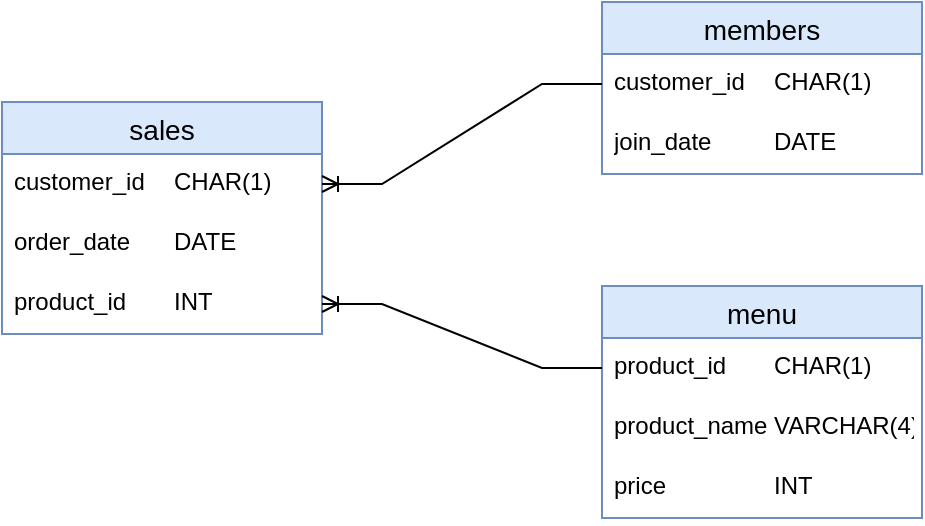 <mxfile version="24.7.6">
  <diagram name="Page-1" id="jC7hPwBcR8lMn3m0bxSO">
    <mxGraphModel dx="1318" dy="1049" grid="1" gridSize="10" guides="1" tooltips="1" connect="1" arrows="1" fold="1" page="1" pageScale="1" pageWidth="850" pageHeight="1100" math="0" shadow="0">
      <root>
        <mxCell id="0" />
        <mxCell id="1" parent="0" />
        <mxCell id="yhAMXMJKo-buxk3lqpgF-15" value="sales" style="swimlane;fontStyle=0;childLayout=stackLayout;horizontal=1;startSize=26;horizontalStack=0;resizeParent=1;resizeParentMax=0;resizeLast=0;collapsible=1;marginBottom=0;align=center;fontSize=14;fillColor=#dae8fc;strokeColor=#6c8ebf;" vertex="1" parent="1">
          <mxGeometry x="30" y="400" width="160" height="116" as="geometry" />
        </mxCell>
        <mxCell id="yhAMXMJKo-buxk3lqpgF-16" value="customer_id&lt;span style=&quot;white-space: pre;&quot;&gt;&#x9;&lt;/span&gt;CHAR(1)" style="text;strokeColor=none;fillColor=none;spacingLeft=4;spacingRight=4;overflow=hidden;rotatable=0;points=[[0,0.5],[1,0.5]];portConstraint=eastwest;fontSize=12;whiteSpace=wrap;html=1;" vertex="1" parent="yhAMXMJKo-buxk3lqpgF-15">
          <mxGeometry y="26" width="160" height="30" as="geometry" />
        </mxCell>
        <mxCell id="yhAMXMJKo-buxk3lqpgF-17" value="order_date&lt;span style=&quot;white-space: pre;&quot;&gt;&#x9;&lt;/span&gt;DATE" style="text;strokeColor=none;fillColor=none;spacingLeft=4;spacingRight=4;overflow=hidden;rotatable=0;points=[[0,0.5],[1,0.5]];portConstraint=eastwest;fontSize=12;whiteSpace=wrap;html=1;" vertex="1" parent="yhAMXMJKo-buxk3lqpgF-15">
          <mxGeometry y="56" width="160" height="30" as="geometry" />
        </mxCell>
        <mxCell id="yhAMXMJKo-buxk3lqpgF-18" value="product_id&lt;span style=&quot;white-space: pre;&quot;&gt;&#x9;&lt;/span&gt;INT" style="text;strokeColor=none;fillColor=none;spacingLeft=4;spacingRight=4;overflow=hidden;rotatable=0;points=[[0,0.5],[1,0.5]];portConstraint=eastwest;fontSize=12;whiteSpace=wrap;html=1;" vertex="1" parent="yhAMXMJKo-buxk3lqpgF-15">
          <mxGeometry y="86" width="160" height="30" as="geometry" />
        </mxCell>
        <mxCell id="yhAMXMJKo-buxk3lqpgF-19" value="menu" style="swimlane;fontStyle=0;childLayout=stackLayout;horizontal=1;startSize=26;horizontalStack=0;resizeParent=1;resizeParentMax=0;resizeLast=0;collapsible=1;marginBottom=0;align=center;fontSize=14;fillColor=#dae8fc;strokeColor=#6c8ebf;" vertex="1" parent="1">
          <mxGeometry x="330" y="492" width="160" height="116" as="geometry" />
        </mxCell>
        <mxCell id="yhAMXMJKo-buxk3lqpgF-20" value="product_id&lt;span style=&quot;white-space: pre;&quot;&gt;&#x9;&lt;/span&gt;CHAR(1)" style="text;strokeColor=none;fillColor=none;spacingLeft=4;spacingRight=4;overflow=hidden;rotatable=0;points=[[0,0.5],[1,0.5]];portConstraint=eastwest;fontSize=12;whiteSpace=wrap;html=1;" vertex="1" parent="yhAMXMJKo-buxk3lqpgF-19">
          <mxGeometry y="26" width="160" height="30" as="geometry" />
        </mxCell>
        <mxCell id="yhAMXMJKo-buxk3lqpgF-21" value="product_name&lt;span style=&quot;white-space: pre;&quot;&gt;&#x9;&lt;/span&gt;VARCHAR(4)" style="text;strokeColor=none;fillColor=none;spacingLeft=4;spacingRight=4;overflow=hidden;rotatable=0;points=[[0,0.5],[1,0.5]];portConstraint=eastwest;fontSize=12;whiteSpace=wrap;html=1;" vertex="1" parent="yhAMXMJKo-buxk3lqpgF-19">
          <mxGeometry y="56" width="160" height="30" as="geometry" />
        </mxCell>
        <mxCell id="yhAMXMJKo-buxk3lqpgF-22" value="price&lt;span style=&quot;white-space: pre;&quot;&gt;&#x9;&lt;span style=&quot;white-space: pre;&quot;&gt;&#x9;&lt;/span&gt;&lt;/span&gt;INT" style="text;strokeColor=none;fillColor=none;spacingLeft=4;spacingRight=4;overflow=hidden;rotatable=0;points=[[0,0.5],[1,0.5]];portConstraint=eastwest;fontSize=12;whiteSpace=wrap;html=1;" vertex="1" parent="yhAMXMJKo-buxk3lqpgF-19">
          <mxGeometry y="86" width="160" height="30" as="geometry" />
        </mxCell>
        <mxCell id="yhAMXMJKo-buxk3lqpgF-23" value="members" style="swimlane;fontStyle=0;childLayout=stackLayout;horizontal=1;startSize=26;horizontalStack=0;resizeParent=1;resizeParentMax=0;resizeLast=0;collapsible=1;marginBottom=0;align=center;fontSize=14;fillColor=#dae8fc;strokeColor=#6c8ebf;" vertex="1" parent="1">
          <mxGeometry x="330" y="350" width="160" height="86" as="geometry" />
        </mxCell>
        <mxCell id="yhAMXMJKo-buxk3lqpgF-24" value="customer_id&lt;span style=&quot;white-space: pre;&quot;&gt;&#x9;&lt;/span&gt;CHAR(1)" style="text;strokeColor=none;fillColor=none;spacingLeft=4;spacingRight=4;overflow=hidden;rotatable=0;points=[[0,0.5],[1,0.5]];portConstraint=eastwest;fontSize=12;whiteSpace=wrap;html=1;" vertex="1" parent="yhAMXMJKo-buxk3lqpgF-23">
          <mxGeometry y="26" width="160" height="30" as="geometry" />
        </mxCell>
        <mxCell id="yhAMXMJKo-buxk3lqpgF-25" value="join_date&lt;span style=&quot;white-space: pre;&quot;&gt;&#x9;&lt;/span&gt;&lt;span style=&quot;white-space: pre;&quot;&gt;&#x9;&lt;/span&gt;DATE" style="text;strokeColor=none;fillColor=none;spacingLeft=4;spacingRight=4;overflow=hidden;rotatable=0;points=[[0,0.5],[1,0.5]];portConstraint=eastwest;fontSize=12;whiteSpace=wrap;html=1;" vertex="1" parent="yhAMXMJKo-buxk3lqpgF-23">
          <mxGeometry y="56" width="160" height="30" as="geometry" />
        </mxCell>
        <mxCell id="yhAMXMJKo-buxk3lqpgF-27" value="" style="edgeStyle=entityRelationEdgeStyle;fontSize=12;html=1;endArrow=ERoneToMany;rounded=0;exitX=0;exitY=0.5;exitDx=0;exitDy=0;entryX=1;entryY=0.5;entryDx=0;entryDy=0;" edge="1" parent="1" source="yhAMXMJKo-buxk3lqpgF-24" target="yhAMXMJKo-buxk3lqpgF-16">
          <mxGeometry width="100" height="100" relative="1" as="geometry">
            <mxPoint x="120" y="540" as="sourcePoint" />
            <mxPoint x="240" y="570" as="targetPoint" />
          </mxGeometry>
        </mxCell>
        <mxCell id="yhAMXMJKo-buxk3lqpgF-29" value="" style="edgeStyle=entityRelationEdgeStyle;fontSize=12;html=1;endArrow=ERoneToMany;rounded=0;exitX=0;exitY=0.5;exitDx=0;exitDy=0;" edge="1" parent="1" source="yhAMXMJKo-buxk3lqpgF-20" target="yhAMXMJKo-buxk3lqpgF-18">
          <mxGeometry width="100" height="100" relative="1" as="geometry">
            <mxPoint x="120" y="540" as="sourcePoint" />
            <mxPoint x="220" y="440" as="targetPoint" />
          </mxGeometry>
        </mxCell>
      </root>
    </mxGraphModel>
  </diagram>
</mxfile>
